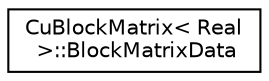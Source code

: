 digraph "Graphical Class Hierarchy"
{
  edge [fontname="Helvetica",fontsize="10",labelfontname="Helvetica",labelfontsize="10"];
  node [fontname="Helvetica",fontsize="10",shape=record];
  rankdir="LR";
  Node0 [label="CuBlockMatrix\< Real\l \>::BlockMatrixData",height=0.2,width=0.4,color="black", fillcolor="white", style="filled",URL="$structkaldi_1_1CuBlockMatrix_1_1BlockMatrixData.html"];
}

